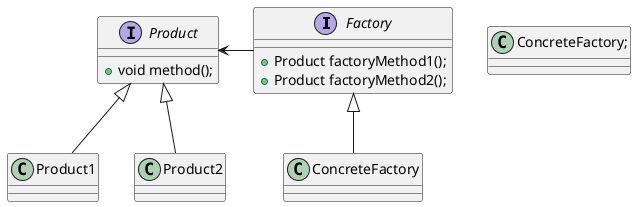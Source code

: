 @startuml
'https://plantuml.com/class-diagram

interface Factory {
  +Product factoryMethod1();
  +Product factoryMethod2();
}
interface Product {
  +void method();
}
class ConcreteFactory;
Factory <|-- ConcreteFactory
Product <|-- Product1
Product <|-- Product2

Factory -left--> Product

@enduml